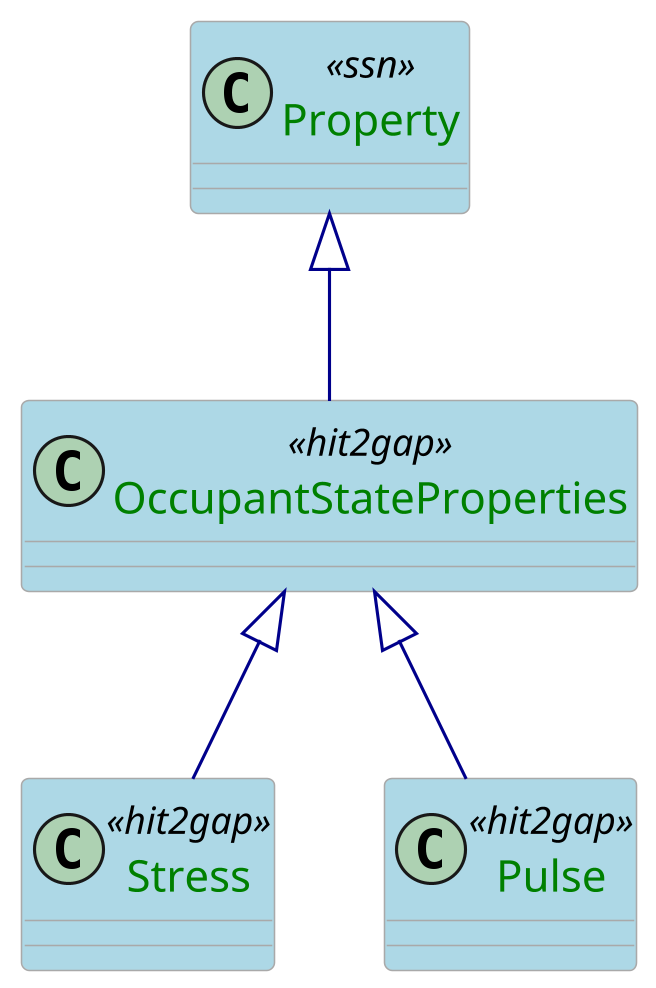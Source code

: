 @startuml


skinparam class {
  ArrowColor DarkBlue
  ArrowFontColor DarkBlue
  BackgroundColor LightBlue
  BorderColor DarkGrey
}

skinparam dpi 300
skinparam stereotypeCBackgroundColor Wheat
skinparam classAttributeFontColor  Green


class Property <<ssn>>

class OccupantStateProperties <<hit2gap>>

class Stress <<hit2gap>>
class Pulse <<hit2gap>>

Property <|-- OccupantStateProperties


OccupantStateProperties <|-- Stress 
OccupantStateProperties <|-- Pulse


@enduml
